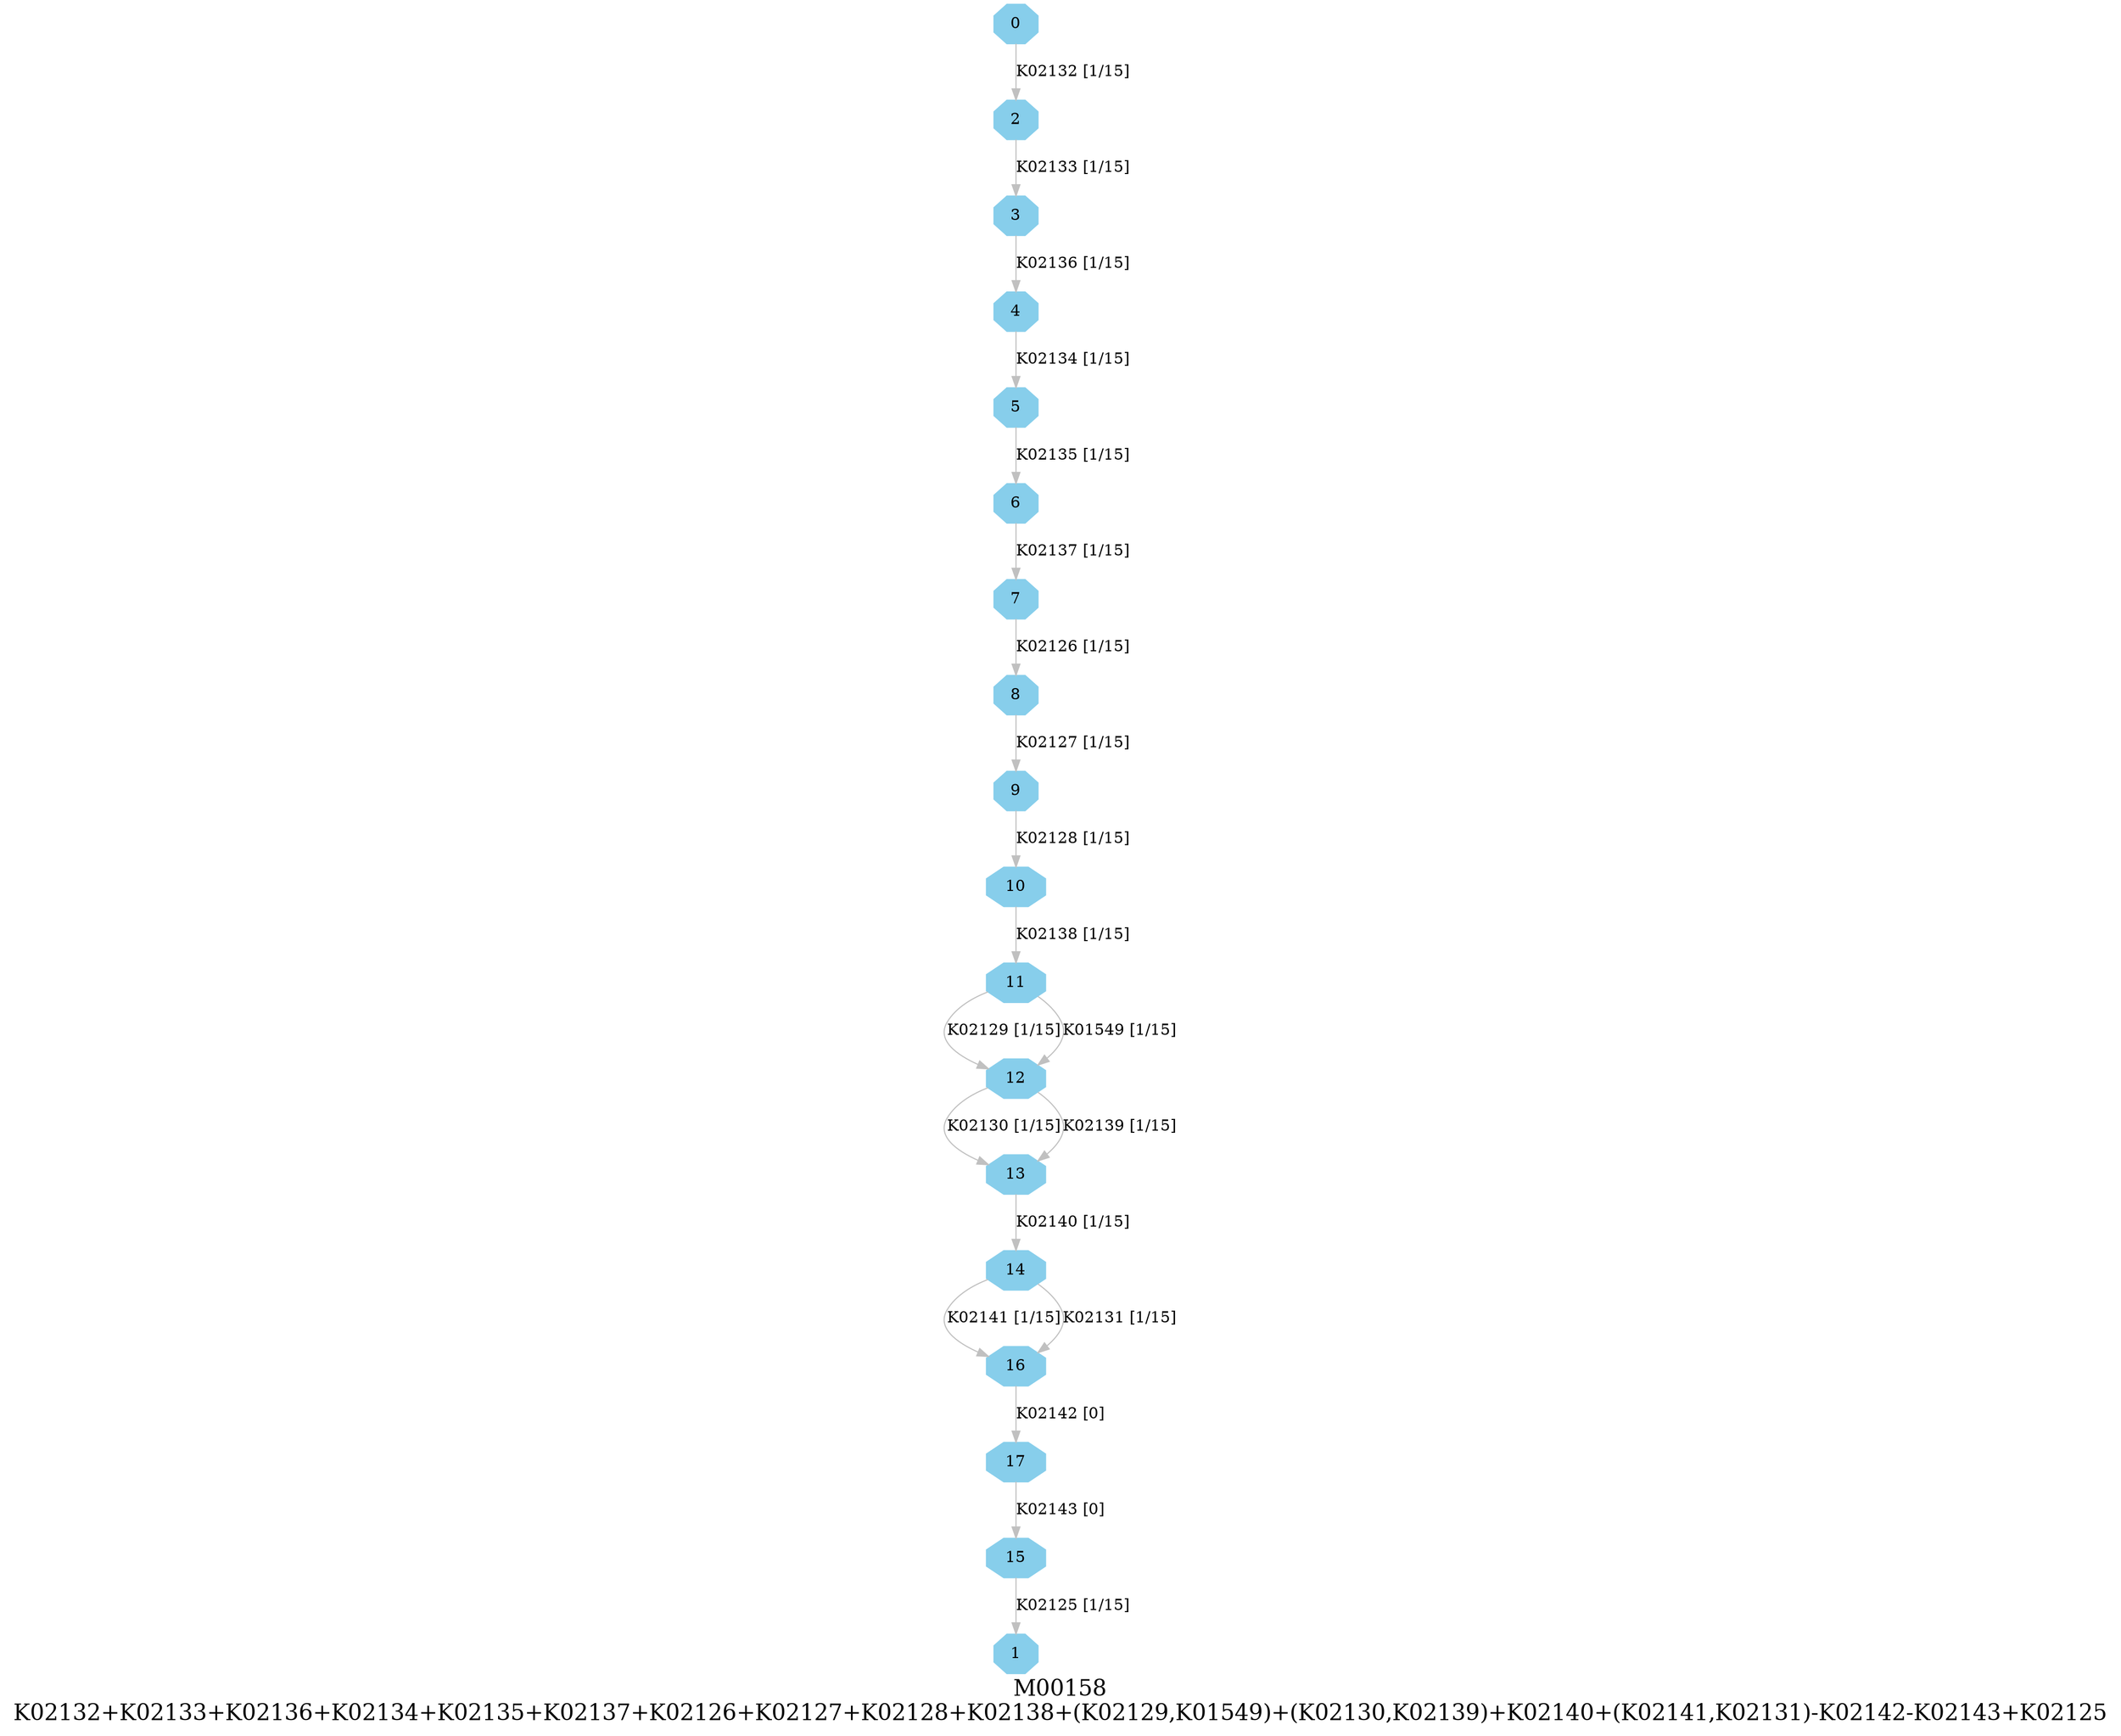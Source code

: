 digraph G {
graph [label="M00158
K02132+K02133+K02136+K02134+K02135+K02137+K02126+K02127+K02128+K02138+(K02129,K01549)+(K02130,K02139)+K02140+(K02141,K02131)-K02142-K02143+K02125",fontsize=20];
node [shape=box,style=filled];
edge [len=3,color=grey];
{node [width=.3,height=.3,shape=octagon,style=filled,color=skyblue] 0 1 2 3 4 5 6 7 8 9 10 11 12 13 14 15 16 17 }
0 -> 2 [label="K02132 [1/15]"];
2 -> 3 [label="K02133 [1/15]"];
3 -> 4 [label="K02136 [1/15]"];
4 -> 5 [label="K02134 [1/15]"];
5 -> 6 [label="K02135 [1/15]"];
6 -> 7 [label="K02137 [1/15]"];
7 -> 8 [label="K02126 [1/15]"];
8 -> 9 [label="K02127 [1/15]"];
9 -> 10 [label="K02128 [1/15]"];
10 -> 11 [label="K02138 [1/15]"];
11 -> 12 [label="K02129 [1/15]"];
11 -> 12 [label="K01549 [1/15]"];
12 -> 13 [label="K02130 [1/15]"];
12 -> 13 [label="K02139 [1/15]"];
13 -> 14 [label="K02140 [1/15]"];
14 -> 16 [label="K02141 [1/15]"];
14 -> 16 [label="K02131 [1/15]"];
15 -> 1 [label="K02125 [1/15]"];
16 -> 17 [label="K02142 [0]"];
17 -> 15 [label="K02143 [0]"];
}
